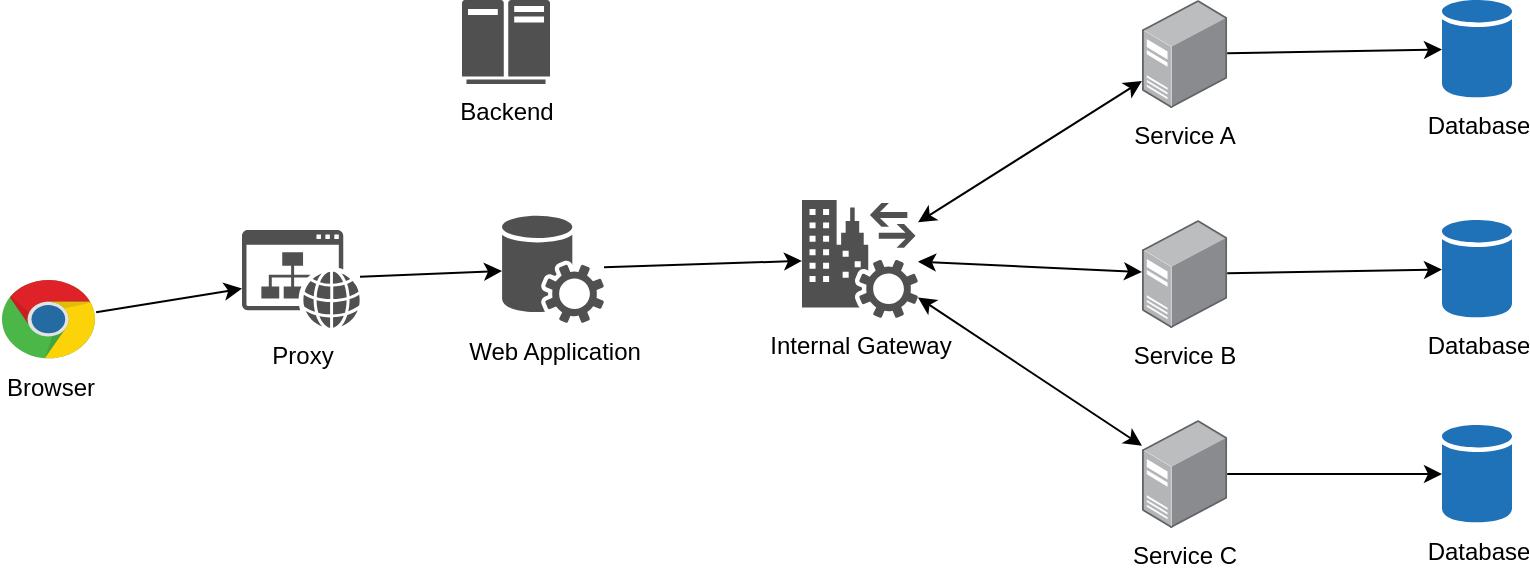 <mxfile version="21.2.9" type="github">
  <diagram name="Page-1" id="Z5NTuOo_OOqR7QErY2SP">
    <mxGraphModel dx="2284" dy="796" grid="1" gridSize="10" guides="1" tooltips="1" connect="1" arrows="1" fold="1" page="1" pageScale="1" pageWidth="850" pageHeight="1100" math="0" shadow="0">
      <root>
        <mxCell id="0" />
        <mxCell id="1" parent="0" />
        <mxCell id="LTZY1Pz6p3GT8TLRaCfc-1" value="Service A" style="image;points=[];aspect=fixed;html=1;align=center;shadow=0;dashed=0;image=img/lib/allied_telesis/computer_and_terminals/Server_Desktop.svg;" parent="1" vertex="1">
          <mxGeometry x="410" y="120" width="42.6" height="54" as="geometry" />
        </mxCell>
        <mxCell id="LTZY1Pz6p3GT8TLRaCfc-2" value="Service B" style="image;points=[];aspect=fixed;html=1;align=center;shadow=0;dashed=0;image=img/lib/allied_telesis/computer_and_terminals/Server_Desktop.svg;" parent="1" vertex="1">
          <mxGeometry x="410" y="230" width="42.6" height="54" as="geometry" />
        </mxCell>
        <mxCell id="LTZY1Pz6p3GT8TLRaCfc-3" value="Service C" style="image;points=[];aspect=fixed;html=1;align=center;shadow=0;dashed=0;image=img/lib/allied_telesis/computer_and_terminals/Server_Desktop.svg;" parent="1" vertex="1">
          <mxGeometry x="410" y="330" width="42.6" height="54" as="geometry" />
        </mxCell>
        <mxCell id="LTZY1Pz6p3GT8TLRaCfc-4" value="Database" style="sketch=0;shadow=0;dashed=0;html=1;strokeColor=none;labelPosition=center;verticalLabelPosition=bottom;verticalAlign=top;outlineConnect=0;align=center;shape=mxgraph.office.databases.database;fillColor=#2072B8;" parent="1" vertex="1">
          <mxGeometry x="560" y="120" width="35" height="49" as="geometry" />
        </mxCell>
        <mxCell id="LTZY1Pz6p3GT8TLRaCfc-6" value="" style="endArrow=classic;html=1;rounded=0;" parent="1" source="LTZY1Pz6p3GT8TLRaCfc-1" target="LTZY1Pz6p3GT8TLRaCfc-4" edge="1">
          <mxGeometry width="50" height="50" relative="1" as="geometry">
            <mxPoint x="460" y="150" as="sourcePoint" />
            <mxPoint x="510" y="100" as="targetPoint" />
          </mxGeometry>
        </mxCell>
        <mxCell id="LTZY1Pz6p3GT8TLRaCfc-7" value="Database" style="sketch=0;shadow=0;dashed=0;html=1;strokeColor=none;labelPosition=center;verticalLabelPosition=bottom;verticalAlign=top;outlineConnect=0;align=center;shape=mxgraph.office.databases.database;fillColor=#2072B8;" parent="1" vertex="1">
          <mxGeometry x="560" y="230" width="35" height="49" as="geometry" />
        </mxCell>
        <mxCell id="LTZY1Pz6p3GT8TLRaCfc-8" value="Database" style="sketch=0;shadow=0;dashed=0;html=1;strokeColor=none;labelPosition=center;verticalLabelPosition=bottom;verticalAlign=top;outlineConnect=0;align=center;shape=mxgraph.office.databases.database;fillColor=#2072B8;" parent="1" vertex="1">
          <mxGeometry x="560" y="332.5" width="35" height="49" as="geometry" />
        </mxCell>
        <mxCell id="LTZY1Pz6p3GT8TLRaCfc-10" value="" style="endArrow=classic;html=1;rounded=0;" parent="1" source="LTZY1Pz6p3GT8TLRaCfc-2" target="LTZY1Pz6p3GT8TLRaCfc-7" edge="1">
          <mxGeometry width="50" height="50" relative="1" as="geometry">
            <mxPoint x="450" y="250" as="sourcePoint" />
            <mxPoint x="500" y="200" as="targetPoint" />
          </mxGeometry>
        </mxCell>
        <mxCell id="LTZY1Pz6p3GT8TLRaCfc-11" value="" style="endArrow=classic;html=1;rounded=0;" parent="1" source="LTZY1Pz6p3GT8TLRaCfc-3" target="LTZY1Pz6p3GT8TLRaCfc-8" edge="1">
          <mxGeometry width="50" height="50" relative="1" as="geometry">
            <mxPoint x="440" y="360" as="sourcePoint" />
            <mxPoint x="490" y="310" as="targetPoint" />
          </mxGeometry>
        </mxCell>
        <mxCell id="LTZY1Pz6p3GT8TLRaCfc-12" value="Internal Gateway" style="sketch=0;pointerEvents=1;shadow=0;dashed=0;html=1;strokeColor=none;fillColor=#505050;labelPosition=center;verticalLabelPosition=bottom;verticalAlign=top;outlineConnect=0;align=center;shape=mxgraph.office.services.federation_service;" parent="1" vertex="1">
          <mxGeometry x="240" y="220" width="58" height="59" as="geometry" />
        </mxCell>
        <mxCell id="LTZY1Pz6p3GT8TLRaCfc-13" value="" style="endArrow=classic;startArrow=classic;html=1;rounded=0;" parent="1" source="LTZY1Pz6p3GT8TLRaCfc-12" target="LTZY1Pz6p3GT8TLRaCfc-1" edge="1">
          <mxGeometry width="50" height="50" relative="1" as="geometry">
            <mxPoint x="300" y="230" as="sourcePoint" />
            <mxPoint x="350" y="180" as="targetPoint" />
          </mxGeometry>
        </mxCell>
        <mxCell id="LTZY1Pz6p3GT8TLRaCfc-14" value="" style="endArrow=classic;startArrow=classic;html=1;rounded=0;" parent="1" source="LTZY1Pz6p3GT8TLRaCfc-12" target="LTZY1Pz6p3GT8TLRaCfc-2" edge="1">
          <mxGeometry width="50" height="50" relative="1" as="geometry">
            <mxPoint x="300" y="270" as="sourcePoint" />
            <mxPoint x="350" y="220" as="targetPoint" />
          </mxGeometry>
        </mxCell>
        <mxCell id="LTZY1Pz6p3GT8TLRaCfc-15" value="" style="endArrow=classic;startArrow=classic;html=1;rounded=0;" parent="1" source="LTZY1Pz6p3GT8TLRaCfc-12" target="LTZY1Pz6p3GT8TLRaCfc-3" edge="1">
          <mxGeometry width="50" height="50" relative="1" as="geometry">
            <mxPoint x="280" y="310" as="sourcePoint" />
            <mxPoint x="330" y="260" as="targetPoint" />
          </mxGeometry>
        </mxCell>
        <mxCell id="LTZY1Pz6p3GT8TLRaCfc-16" value="Web Application" style="sketch=0;pointerEvents=1;shadow=0;dashed=0;html=1;strokeColor=none;fillColor=#505050;labelPosition=center;verticalLabelPosition=bottom;verticalAlign=top;outlineConnect=0;align=center;shape=mxgraph.office.services.central_management_service;" parent="1" vertex="1">
          <mxGeometry x="90" y="227.5" width="51" height="54" as="geometry" />
        </mxCell>
        <mxCell id="LTZY1Pz6p3GT8TLRaCfc-17" value="Browser" style="dashed=0;outlineConnect=0;html=1;align=center;labelPosition=center;verticalLabelPosition=bottom;verticalAlign=top;shape=mxgraph.weblogos.chrome" parent="1" vertex="1">
          <mxGeometry x="-160" y="260" width="47.06" height="40" as="geometry" />
        </mxCell>
        <mxCell id="LTZY1Pz6p3GT8TLRaCfc-18" value="" style="endArrow=classic;html=1;rounded=0;" parent="1" source="LTZY1Pz6p3GT8TLRaCfc-17" target="LTZY1Pz6p3GT8TLRaCfc-19" edge="1">
          <mxGeometry width="50" height="50" relative="1" as="geometry">
            <mxPoint x="-120" y="260" as="sourcePoint" />
            <mxPoint x="-40" y="280" as="targetPoint" />
          </mxGeometry>
        </mxCell>
        <mxCell id="LTZY1Pz6p3GT8TLRaCfc-19" value="Proxy" style="sketch=0;pointerEvents=1;shadow=0;dashed=0;html=1;strokeColor=none;fillColor=#505050;labelPosition=center;verticalLabelPosition=bottom;verticalAlign=top;outlineConnect=0;align=center;shape=mxgraph.office.sites.website;" parent="1" vertex="1">
          <mxGeometry x="-40" y="235" width="59" height="49" as="geometry" />
        </mxCell>
        <mxCell id="LTZY1Pz6p3GT8TLRaCfc-20" value="" style="endArrow=classic;html=1;rounded=0;" parent="1" source="LTZY1Pz6p3GT8TLRaCfc-19" target="LTZY1Pz6p3GT8TLRaCfc-16" edge="1">
          <mxGeometry width="50" height="50" relative="1" as="geometry">
            <mxPoint x="20" y="310" as="sourcePoint" />
            <mxPoint x="70" y="260" as="targetPoint" />
          </mxGeometry>
        </mxCell>
        <mxCell id="LTZY1Pz6p3GT8TLRaCfc-21" value="" style="endArrow=classic;html=1;rounded=0;" parent="1" source="LTZY1Pz6p3GT8TLRaCfc-16" target="LTZY1Pz6p3GT8TLRaCfc-12" edge="1">
          <mxGeometry width="50" height="50" relative="1" as="geometry">
            <mxPoint x="130" y="260" as="sourcePoint" />
            <mxPoint x="180" y="210" as="targetPoint" />
          </mxGeometry>
        </mxCell>
        <mxCell id="LTZY1Pz6p3GT8TLRaCfc-22" value="Backend" style="sketch=0;pointerEvents=1;shadow=0;dashed=0;html=1;strokeColor=none;fillColor=#505050;labelPosition=center;verticalLabelPosition=bottom;verticalAlign=top;outlineConnect=0;align=center;shape=mxgraph.office.servers.mainframe_host;" parent="1" vertex="1">
          <mxGeometry x="70" y="120" width="44" height="42" as="geometry" />
        </mxCell>
      </root>
    </mxGraphModel>
  </diagram>
</mxfile>
